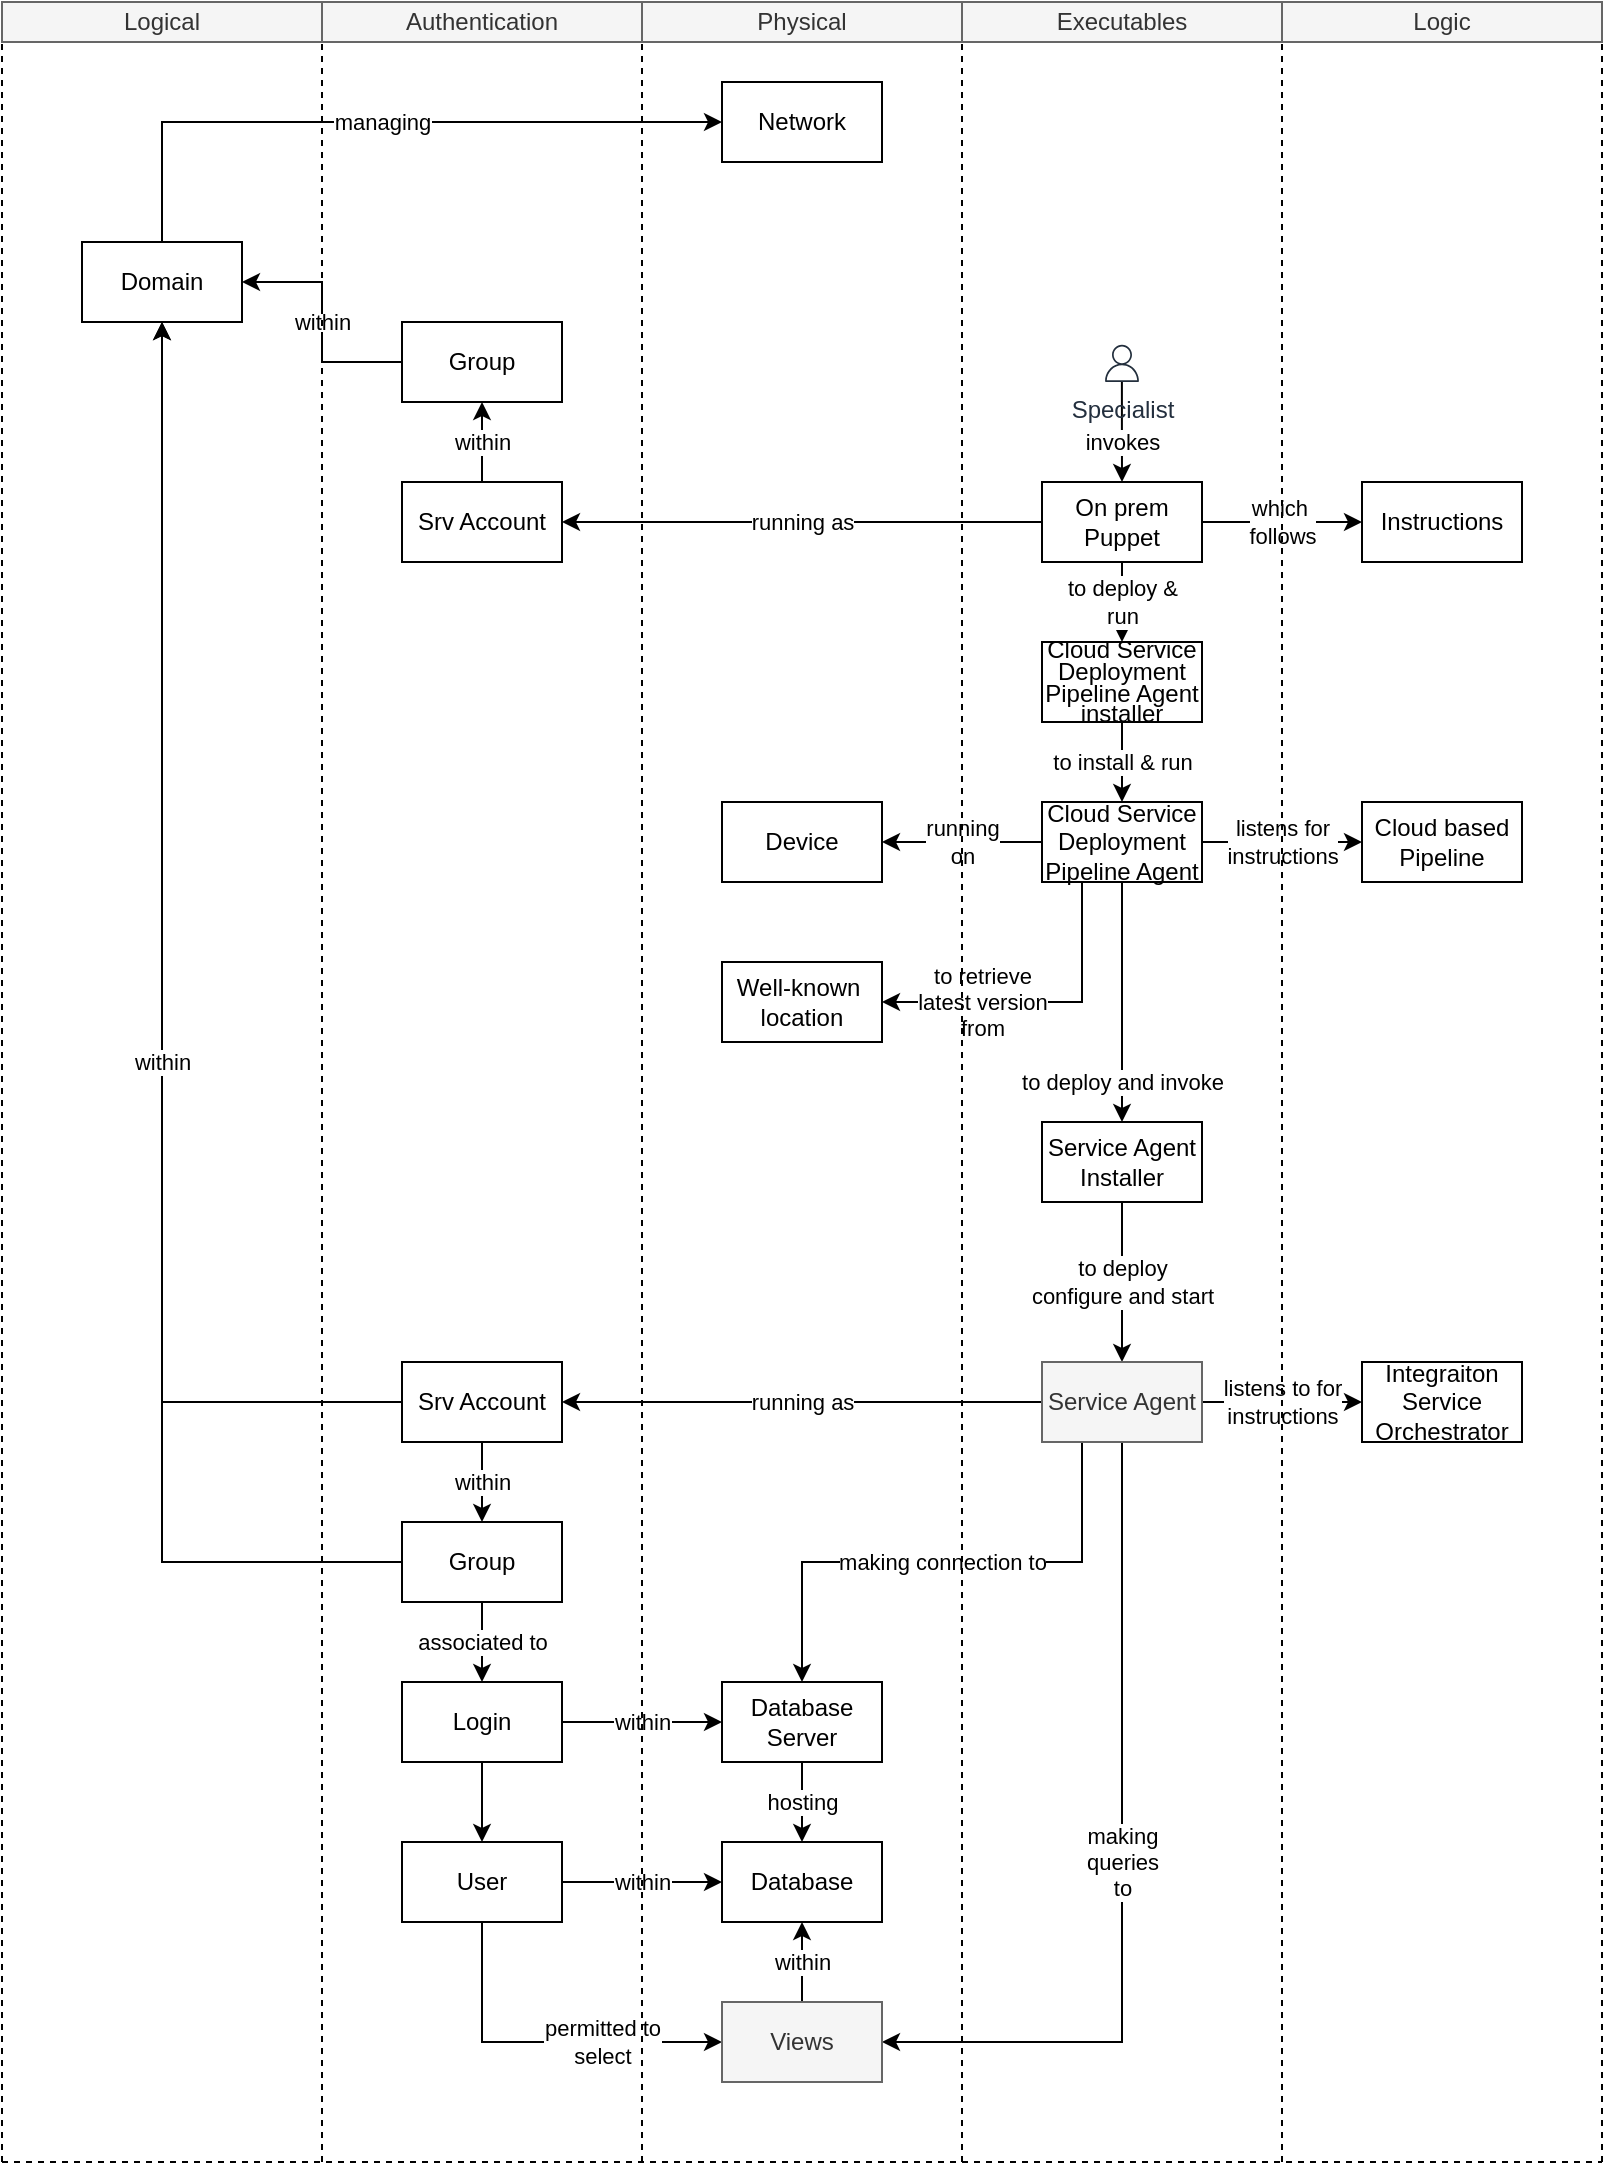 <mxfile version="20.8.16" type="device" pages="2"><diagram name="Page-1" id="nua8_7H7ZLH2ukdQiTQJ"><mxGraphModel dx="1219" dy="733" grid="1" gridSize="10" guides="0" tooltips="1" connect="1" arrows="1" fold="1" page="1" pageScale="1" pageWidth="850" pageHeight="1100" math="0" shadow="0"><root><mxCell id="0"/><mxCell id="1" parent="0"/><mxCell id="DgY_NUTscrbEHKE9eyIx-4" value="which&amp;nbsp;&lt;br&gt;follows" style="edgeStyle=orthogonalEdgeStyle;rounded=0;orthogonalLoop=1;jettySize=auto;html=1;entryX=0;entryY=0.5;entryDx=0;entryDy=0;" edge="1" parent="1" source="DgY_NUTscrbEHKE9eyIx-1" target="DgY_NUTscrbEHKE9eyIx-2"><mxGeometry relative="1" as="geometry"/></mxCell><mxCell id="DgY_NUTscrbEHKE9eyIx-5" value="to deploy &amp;amp;&lt;br&gt;run" style="edgeStyle=orthogonalEdgeStyle;rounded=0;orthogonalLoop=1;jettySize=auto;html=1;entryX=0.5;entryY=0;entryDx=0;entryDy=0;exitX=0.5;exitY=1;exitDx=0;exitDy=0;" edge="1" parent="1" source="DgY_NUTscrbEHKE9eyIx-1" target="DgY_NUTscrbEHKE9eyIx-3"><mxGeometry relative="1" as="geometry"/></mxCell><mxCell id="DgY_NUTscrbEHKE9eyIx-1" value="On prem Puppet" style="rounded=0;whiteSpace=wrap;html=1;" vertex="1" parent="1"><mxGeometry x="540" y="240" width="80" height="40" as="geometry"/></mxCell><mxCell id="DgY_NUTscrbEHKE9eyIx-2" value="Instructions" style="rounded=0;whiteSpace=wrap;html=1;" vertex="1" parent="1"><mxGeometry x="700" y="240" width="80" height="40" as="geometry"/></mxCell><mxCell id="DgY_NUTscrbEHKE9eyIx-7" value="listens for&lt;br&gt;instructions" style="edgeStyle=orthogonalEdgeStyle;rounded=0;orthogonalLoop=1;jettySize=auto;html=1;entryX=0;entryY=0.5;entryDx=0;entryDy=0;exitX=1;exitY=0.5;exitDx=0;exitDy=0;" edge="1" parent="1" source="DgY_NUTscrbEHKE9eyIx-37" target="DgY_NUTscrbEHKE9eyIx-6"><mxGeometry relative="1" as="geometry"/></mxCell><mxCell id="DgY_NUTscrbEHKE9eyIx-33" value="running as" style="edgeStyle=orthogonalEdgeStyle;rounded=0;orthogonalLoop=1;jettySize=auto;html=1;entryX=1;entryY=0.5;entryDx=0;entryDy=0;exitX=0;exitY=0.5;exitDx=0;exitDy=0;" edge="1" parent="1" source="DgY_NUTscrbEHKE9eyIx-1" target="DgY_NUTscrbEHKE9eyIx-32"><mxGeometry relative="1" as="geometry"/></mxCell><mxCell id="DgY_NUTscrbEHKE9eyIx-39" value="to install &amp;amp; run" style="edgeStyle=orthogonalEdgeStyle;rounded=0;orthogonalLoop=1;jettySize=auto;html=1;entryX=0.5;entryY=0;entryDx=0;entryDy=0;exitX=0.5;exitY=1;exitDx=0;exitDy=0;" edge="1" parent="1" source="DgY_NUTscrbEHKE9eyIx-3" target="DgY_NUTscrbEHKE9eyIx-37"><mxGeometry relative="1" as="geometry"/></mxCell><mxCell id="DgY_NUTscrbEHKE9eyIx-3" value="&lt;p style=&quot;line-height: 90%;&quot;&gt;Cloud Service Deployment Pipeline Agent&lt;br&gt;installer&lt;/p&gt;" style="rounded=0;whiteSpace=wrap;html=1;" vertex="1" parent="1"><mxGeometry x="540" y="320" width="80" height="40" as="geometry"/></mxCell><mxCell id="DgY_NUTscrbEHKE9eyIx-6" value="Cloud based Pipeline" style="rounded=0;whiteSpace=wrap;html=1;" vertex="1" parent="1"><mxGeometry x="700" y="400" width="80" height="40" as="geometry"/></mxCell><mxCell id="DgY_NUTscrbEHKE9eyIx-11" value="listens to for&lt;br&gt;instructions" style="edgeStyle=orthogonalEdgeStyle;rounded=0;orthogonalLoop=1;jettySize=auto;html=1;entryX=0;entryY=0.5;entryDx=0;entryDy=0;exitX=1;exitY=0.5;exitDx=0;exitDy=0;" edge="1" parent="1" source="DgY_NUTscrbEHKE9eyIx-12" target="DgY_NUTscrbEHKE9eyIx-10"><mxGeometry relative="1" as="geometry"/></mxCell><mxCell id="DgY_NUTscrbEHKE9eyIx-13" value="to deploy&lt;br&gt;configure and start" style="edgeStyle=orthogonalEdgeStyle;rounded=0;orthogonalLoop=1;jettySize=auto;html=1;entryX=0.5;entryY=0;entryDx=0;entryDy=0;" edge="1" parent="1" source="DgY_NUTscrbEHKE9eyIx-8" target="DgY_NUTscrbEHKE9eyIx-12"><mxGeometry relative="1" as="geometry"/></mxCell><mxCell id="DgY_NUTscrbEHKE9eyIx-8" value="Service Agent Installer" style="rounded=0;whiteSpace=wrap;html=1;" vertex="1" parent="1"><mxGeometry x="540" y="560" width="80" height="40" as="geometry"/></mxCell><mxCell id="DgY_NUTscrbEHKE9eyIx-10" value="Integraiton Service&lt;br&gt;Orchestrator" style="rounded=0;whiteSpace=wrap;html=1;" vertex="1" parent="1"><mxGeometry x="700" y="680" width="80" height="40" as="geometry"/></mxCell><mxCell id="DgY_NUTscrbEHKE9eyIx-15" value="making connection to" style="edgeStyle=orthogonalEdgeStyle;rounded=0;orthogonalLoop=1;jettySize=auto;html=1;entryX=0.5;entryY=0;entryDx=0;entryDy=0;exitX=0.25;exitY=1;exitDx=0;exitDy=0;" edge="1" parent="1" source="DgY_NUTscrbEHKE9eyIx-12" target="DgY_NUTscrbEHKE9eyIx-14"><mxGeometry relative="1" as="geometry"><Array as="points"><mxPoint x="560" y="780"/><mxPoint x="420" y="780"/></Array></mxGeometry></mxCell><mxCell id="DgY_NUTscrbEHKE9eyIx-17" value="running as" style="edgeStyle=orthogonalEdgeStyle;rounded=0;orthogonalLoop=1;jettySize=auto;html=1;entryX=1;entryY=0.5;entryDx=0;entryDy=0;" edge="1" parent="1" source="DgY_NUTscrbEHKE9eyIx-12" target="DgY_NUTscrbEHKE9eyIx-16"><mxGeometry relative="1" as="geometry"/></mxCell><mxCell id="DgY_NUTscrbEHKE9eyIx-28" value="making &lt;br&gt;queries&lt;br&gt;to" style="edgeStyle=orthogonalEdgeStyle;rounded=0;orthogonalLoop=1;jettySize=auto;html=1;entryX=1;entryY=0.5;entryDx=0;entryDy=0;exitX=0.5;exitY=1;exitDx=0;exitDy=0;" edge="1" parent="1" source="DgY_NUTscrbEHKE9eyIx-12" target="DgY_NUTscrbEHKE9eyIx-29"><mxGeometry relative="1" as="geometry"><Array as="points"><mxPoint x="580" y="1020"/></Array></mxGeometry></mxCell><mxCell id="DgY_NUTscrbEHKE9eyIx-12" value="Service Agent" style="rounded=0;whiteSpace=wrap;html=1;fillColor=#f5f5f5;fontColor=#333333;strokeColor=#666666;" vertex="1" parent="1"><mxGeometry x="540" y="680" width="80" height="40" as="geometry"/></mxCell><mxCell id="DgY_NUTscrbEHKE9eyIx-27" value="hosting" style="edgeStyle=orthogonalEdgeStyle;rounded=0;orthogonalLoop=1;jettySize=auto;html=1;entryX=0.5;entryY=0;entryDx=0;entryDy=0;" edge="1" parent="1" source="DgY_NUTscrbEHKE9eyIx-14" target="DgY_NUTscrbEHKE9eyIx-19"><mxGeometry relative="1" as="geometry"/></mxCell><mxCell id="DgY_NUTscrbEHKE9eyIx-14" value="Database Server" style="rounded=0;whiteSpace=wrap;html=1;" vertex="1" parent="1"><mxGeometry x="380" y="840" width="80" height="40" as="geometry"/></mxCell><mxCell id="DgY_NUTscrbEHKE9eyIx-18" value="within" style="edgeStyle=orthogonalEdgeStyle;rounded=0;orthogonalLoop=1;jettySize=auto;html=1;exitX=0.5;exitY=1;exitDx=0;exitDy=0;" edge="1" parent="1" source="DgY_NUTscrbEHKE9eyIx-16" target="DgY_NUTscrbEHKE9eyIx-24"><mxGeometry relative="1" as="geometry"><mxPoint as="offset"/></mxGeometry></mxCell><mxCell id="DgY_NUTscrbEHKE9eyIx-52" style="edgeStyle=orthogonalEdgeStyle;rounded=0;orthogonalLoop=1;jettySize=auto;html=1;entryX=0.5;entryY=1;entryDx=0;entryDy=0;" edge="1" parent="1" source="DgY_NUTscrbEHKE9eyIx-16" target="DgY_NUTscrbEHKE9eyIx-49"><mxGeometry relative="1" as="geometry"/></mxCell><mxCell id="DgY_NUTscrbEHKE9eyIx-16" value="Srv Account" style="rounded=0;whiteSpace=wrap;html=1;" vertex="1" parent="1"><mxGeometry x="220" y="680" width="80" height="40" as="geometry"/></mxCell><mxCell id="DgY_NUTscrbEHKE9eyIx-19" value="Database" style="rounded=0;whiteSpace=wrap;html=1;" vertex="1" parent="1"><mxGeometry x="380" y="920" width="80" height="40" as="geometry"/></mxCell><mxCell id="DgY_NUTscrbEHKE9eyIx-21" value="within" style="edgeStyle=orthogonalEdgeStyle;rounded=0;orthogonalLoop=1;jettySize=auto;html=1;entryX=0;entryY=0.5;entryDx=0;entryDy=0;" edge="1" parent="1" source="DgY_NUTscrbEHKE9eyIx-20" target="DgY_NUTscrbEHKE9eyIx-14"><mxGeometry relative="1" as="geometry"/></mxCell><mxCell id="DgY_NUTscrbEHKE9eyIx-23" style="edgeStyle=orthogonalEdgeStyle;rounded=0;orthogonalLoop=1;jettySize=auto;html=1;entryX=0.5;entryY=0;entryDx=0;entryDy=0;" edge="1" parent="1" source="DgY_NUTscrbEHKE9eyIx-20" target="DgY_NUTscrbEHKE9eyIx-22"><mxGeometry relative="1" as="geometry"/></mxCell><mxCell id="DgY_NUTscrbEHKE9eyIx-20" value="Login" style="rounded=0;whiteSpace=wrap;html=1;" vertex="1" parent="1"><mxGeometry x="220" y="840" width="80" height="40" as="geometry"/></mxCell><mxCell id="DgY_NUTscrbEHKE9eyIx-26" value="within" style="edgeStyle=orthogonalEdgeStyle;rounded=0;orthogonalLoop=1;jettySize=auto;html=1;entryX=0;entryY=0.5;entryDx=0;entryDy=0;" edge="1" parent="1" source="DgY_NUTscrbEHKE9eyIx-22" target="DgY_NUTscrbEHKE9eyIx-19"><mxGeometry relative="1" as="geometry"/></mxCell><mxCell id="DgY_NUTscrbEHKE9eyIx-31" value="permitted to &lt;br&gt;select" style="edgeStyle=orthogonalEdgeStyle;rounded=0;orthogonalLoop=1;jettySize=auto;html=1;entryX=0;entryY=0.5;entryDx=0;entryDy=0;exitX=0.5;exitY=1;exitDx=0;exitDy=0;" edge="1" parent="1" source="DgY_NUTscrbEHKE9eyIx-22" target="DgY_NUTscrbEHKE9eyIx-29"><mxGeometry x="0.333" relative="1" as="geometry"><mxPoint as="offset"/></mxGeometry></mxCell><mxCell id="DgY_NUTscrbEHKE9eyIx-22" value="User" style="rounded=0;whiteSpace=wrap;html=1;" vertex="1" parent="1"><mxGeometry x="220" y="920" width="80" height="40" as="geometry"/></mxCell><mxCell id="DgY_NUTscrbEHKE9eyIx-25" value="associated to" style="edgeStyle=orthogonalEdgeStyle;rounded=0;orthogonalLoop=1;jettySize=auto;html=1;entryX=0.5;entryY=0;entryDx=0;entryDy=0;" edge="1" parent="1" source="DgY_NUTscrbEHKE9eyIx-24" target="DgY_NUTscrbEHKE9eyIx-20"><mxGeometry relative="1" as="geometry"/></mxCell><mxCell id="DgY_NUTscrbEHKE9eyIx-53" value="within" style="edgeStyle=orthogonalEdgeStyle;rounded=0;orthogonalLoop=1;jettySize=auto;html=1;entryX=0.5;entryY=1;entryDx=0;entryDy=0;" edge="1" parent="1" source="DgY_NUTscrbEHKE9eyIx-24" target="DgY_NUTscrbEHKE9eyIx-49"><mxGeometry relative="1" as="geometry"/></mxCell><mxCell id="DgY_NUTscrbEHKE9eyIx-24" value="Group" style="rounded=0;whiteSpace=wrap;html=1;" vertex="1" parent="1"><mxGeometry x="220" y="760" width="80" height="40" as="geometry"/></mxCell><mxCell id="DgY_NUTscrbEHKE9eyIx-30" value="within" style="edgeStyle=orthogonalEdgeStyle;rounded=0;orthogonalLoop=1;jettySize=auto;html=1;entryX=0.5;entryY=1;entryDx=0;entryDy=0;" edge="1" parent="1" source="DgY_NUTscrbEHKE9eyIx-29" target="DgY_NUTscrbEHKE9eyIx-19"><mxGeometry relative="1" as="geometry"/></mxCell><mxCell id="DgY_NUTscrbEHKE9eyIx-29" value="Views" style="rounded=0;whiteSpace=wrap;html=1;fillColor=#f5f5f5;fontColor=#333333;strokeColor=#666666;" vertex="1" parent="1"><mxGeometry x="380" y="1000" width="80" height="40" as="geometry"/></mxCell><mxCell id="DgY_NUTscrbEHKE9eyIx-48" value="within" style="edgeStyle=orthogonalEdgeStyle;rounded=0;orthogonalLoop=1;jettySize=auto;html=1;entryX=0.5;entryY=1;entryDx=0;entryDy=0;" edge="1" parent="1" source="DgY_NUTscrbEHKE9eyIx-32" target="DgY_NUTscrbEHKE9eyIx-47"><mxGeometry relative="1" as="geometry"/></mxCell><mxCell id="DgY_NUTscrbEHKE9eyIx-32" value="Srv Account" style="rounded=0;whiteSpace=wrap;html=1;" vertex="1" parent="1"><mxGeometry x="220" y="240" width="80" height="40" as="geometry"/></mxCell><mxCell id="DgY_NUTscrbEHKE9eyIx-34" value="Device" style="rounded=0;whiteSpace=wrap;html=1;" vertex="1" parent="1"><mxGeometry x="380" y="400" width="80" height="40" as="geometry"/></mxCell><mxCell id="DgY_NUTscrbEHKE9eyIx-36" value="invokes" style="edgeStyle=orthogonalEdgeStyle;rounded=0;orthogonalLoop=1;jettySize=auto;html=1;entryX=0.5;entryY=0;entryDx=0;entryDy=0;" edge="1" parent="1" source="DgY_NUTscrbEHKE9eyIx-56" target="DgY_NUTscrbEHKE9eyIx-1"><mxGeometry x="0.2" relative="1" as="geometry"><Array as="points"><mxPoint x="580" y="210"/><mxPoint x="580" y="210"/></Array><mxPoint as="offset"/></mxGeometry></mxCell><mxCell id="DgY_NUTscrbEHKE9eyIx-38" value="running &lt;br&gt;on" style="edgeStyle=orthogonalEdgeStyle;rounded=0;orthogonalLoop=1;jettySize=auto;html=1;entryX=1;entryY=0.5;entryDx=0;entryDy=0;" edge="1" parent="1" source="DgY_NUTscrbEHKE9eyIx-37" target="DgY_NUTscrbEHKE9eyIx-34"><mxGeometry relative="1" as="geometry"/></mxCell><mxCell id="DgY_NUTscrbEHKE9eyIx-43" value="to retrieve &lt;br&gt;latest version&lt;br&gt;from" style="edgeStyle=orthogonalEdgeStyle;rounded=0;orthogonalLoop=1;jettySize=auto;html=1;entryX=1;entryY=0.5;entryDx=0;entryDy=0;exitX=0.25;exitY=1;exitDx=0;exitDy=0;" edge="1" parent="1" source="DgY_NUTscrbEHKE9eyIx-37" target="DgY_NUTscrbEHKE9eyIx-44"><mxGeometry x="0.375" relative="1" as="geometry"><mxPoint as="offset"/></mxGeometry></mxCell><mxCell id="DgY_NUTscrbEHKE9eyIx-46" value="to deploy and invoke" style="edgeStyle=orthogonalEdgeStyle;rounded=0;orthogonalLoop=1;jettySize=auto;html=1;entryX=0.5;entryY=0;entryDx=0;entryDy=0;" edge="1" parent="1" source="DgY_NUTscrbEHKE9eyIx-37" target="DgY_NUTscrbEHKE9eyIx-8"><mxGeometry x="0.667" relative="1" as="geometry"><mxPoint as="offset"/></mxGeometry></mxCell><mxCell id="DgY_NUTscrbEHKE9eyIx-37" value="Cloud Service Deployment Pipeline Agent" style="rounded=0;whiteSpace=wrap;html=1;" vertex="1" parent="1"><mxGeometry x="540" y="400" width="80" height="40" as="geometry"/></mxCell><mxCell id="DgY_NUTscrbEHKE9eyIx-44" value="Well-known&amp;nbsp;&lt;br&gt;location" style="rounded=0;whiteSpace=wrap;html=1;" vertex="1" parent="1"><mxGeometry x="380" y="480" width="80" height="40" as="geometry"/></mxCell><mxCell id="DgY_NUTscrbEHKE9eyIx-50" value="within" style="edgeStyle=orthogonalEdgeStyle;rounded=0;orthogonalLoop=1;jettySize=auto;html=1;entryX=1;entryY=0.5;entryDx=0;entryDy=0;" edge="1" parent="1" source="DgY_NUTscrbEHKE9eyIx-47" target="DgY_NUTscrbEHKE9eyIx-49"><mxGeometry relative="1" as="geometry"/></mxCell><mxCell id="DgY_NUTscrbEHKE9eyIx-47" value="Group" style="rounded=0;whiteSpace=wrap;html=1;" vertex="1" parent="1"><mxGeometry x="220" y="160" width="80" height="40" as="geometry"/></mxCell><mxCell id="DgY_NUTscrbEHKE9eyIx-55" value="managing" style="edgeStyle=orthogonalEdgeStyle;rounded=0;orthogonalLoop=1;jettySize=auto;html=1;entryX=0;entryY=0.5;entryDx=0;entryDy=0;exitX=0.5;exitY=0;exitDx=0;exitDy=0;" edge="1" parent="1" source="DgY_NUTscrbEHKE9eyIx-49" target="DgY_NUTscrbEHKE9eyIx-54"><mxGeometry relative="1" as="geometry"/></mxCell><mxCell id="DgY_NUTscrbEHKE9eyIx-49" value="Domain" style="rounded=0;whiteSpace=wrap;html=1;" vertex="1" parent="1"><mxGeometry x="60" y="120" width="80" height="40" as="geometry"/></mxCell><mxCell id="DgY_NUTscrbEHKE9eyIx-54" value="Network" style="rounded=0;whiteSpace=wrap;html=1;" vertex="1" parent="1"><mxGeometry x="380" y="40" width="80" height="40" as="geometry"/></mxCell><mxCell id="DgY_NUTscrbEHKE9eyIx-56" value="Specialist" style="sketch=0;outlineConnect=0;fontColor=#232F3E;gradientColor=none;fillColor=#232F3D;strokeColor=none;dashed=0;verticalLabelPosition=bottom;verticalAlign=top;align=center;html=1;fontSize=12;fontStyle=0;aspect=fixed;pointerEvents=1;shape=mxgraph.aws4.user;" vertex="1" parent="1"><mxGeometry x="550" y="171.38" width="60" height="18.62" as="geometry"/></mxCell><mxCell id="DgY_NUTscrbEHKE9eyIx-58" value="Physical" style="rounded=0;whiteSpace=wrap;html=1;fillColor=#f5f5f5;fontColor=#333333;strokeColor=#666666;" vertex="1" parent="1"><mxGeometry x="340" width="160" height="20" as="geometry"/></mxCell><mxCell id="DgY_NUTscrbEHKE9eyIx-59" value="Authentication" style="rounded=0;whiteSpace=wrap;html=1;fillColor=#f5f5f5;fontColor=#333333;strokeColor=#666666;" vertex="1" parent="1"><mxGeometry x="180" width="160" height="20" as="geometry"/></mxCell><mxCell id="DgY_NUTscrbEHKE9eyIx-60" value="Logical" style="rounded=0;whiteSpace=wrap;html=1;fillColor=#f5f5f5;fontColor=#333333;strokeColor=#666666;" vertex="1" parent="1"><mxGeometry x="20" width="160" height="20" as="geometry"/></mxCell><mxCell id="DgY_NUTscrbEHKE9eyIx-61" value="Executables" style="rounded=0;whiteSpace=wrap;html=1;fillColor=#f5f5f5;fontColor=#333333;strokeColor=#666666;" vertex="1" parent="1"><mxGeometry x="500" width="160" height="20" as="geometry"/></mxCell><mxCell id="DgY_NUTscrbEHKE9eyIx-62" value="Logic" style="rounded=0;whiteSpace=wrap;html=1;fillColor=#f5f5f5;fontColor=#333333;strokeColor=#666666;" vertex="1" parent="1"><mxGeometry x="660" width="160" height="20" as="geometry"/></mxCell><mxCell id="DgY_NUTscrbEHKE9eyIx-63" value="" style="endArrow=none;dashed=1;html=1;rounded=0;" edge="1" parent="1"><mxGeometry width="50" height="50" relative="1" as="geometry"><mxPoint x="180" y="1080" as="sourcePoint"/><mxPoint x="180" y="20" as="targetPoint"/></mxGeometry></mxCell><mxCell id="DgY_NUTscrbEHKE9eyIx-64" value="" style="endArrow=none;dashed=1;html=1;rounded=0;" edge="1" parent="1"><mxGeometry width="50" height="50" relative="1" as="geometry"><mxPoint x="340" y="1080" as="sourcePoint"/><mxPoint x="340.0" y="20" as="targetPoint"/></mxGeometry></mxCell><mxCell id="DgY_NUTscrbEHKE9eyIx-65" value="" style="endArrow=none;dashed=1;html=1;rounded=0;" edge="1" parent="1"><mxGeometry width="50" height="50" relative="1" as="geometry"><mxPoint x="500.0" y="1080" as="sourcePoint"/><mxPoint x="500.0" y="20" as="targetPoint"/></mxGeometry></mxCell><mxCell id="DgY_NUTscrbEHKE9eyIx-66" value="" style="endArrow=none;dashed=1;html=1;rounded=0;" edge="1" parent="1"><mxGeometry width="50" height="50" relative="1" as="geometry"><mxPoint x="660.0" y="1080" as="sourcePoint"/><mxPoint x="660.0" y="20" as="targetPoint"/></mxGeometry></mxCell><mxCell id="DgY_NUTscrbEHKE9eyIx-67" value="" style="endArrow=none;dashed=1;html=1;rounded=0;" edge="1" parent="1"><mxGeometry width="50" height="50" relative="1" as="geometry"><mxPoint x="820" y="1080" as="sourcePoint"/><mxPoint x="820" y="20" as="targetPoint"/></mxGeometry></mxCell><mxCell id="DgY_NUTscrbEHKE9eyIx-68" value="" style="endArrow=none;dashed=1;html=1;rounded=0;" edge="1" parent="1"><mxGeometry width="50" height="50" relative="1" as="geometry"><mxPoint x="20.0" y="1080" as="sourcePoint"/><mxPoint x="20.0" y="20" as="targetPoint"/></mxGeometry></mxCell><mxCell id="DgY_NUTscrbEHKE9eyIx-69" value="" style="endArrow=none;dashed=1;html=1;rounded=0;" edge="1" parent="1"><mxGeometry width="50" height="50" relative="1" as="geometry"><mxPoint x="20" y="1080" as="sourcePoint"/><mxPoint x="820" y="1080" as="targetPoint"/></mxGeometry></mxCell></root></mxGraphModel></diagram><diagram id="cpYdQJVKBZ2HYt-wDqIE" name="Page-2"><mxGraphModel dx="1050" dy="638" grid="1" gridSize="10" guides="1" tooltips="1" connect="1" arrows="1" fold="1" page="1" pageScale="1" pageWidth="850" pageHeight="1100" math="0" shadow="0"><root><mxCell id="0"/><mxCell id="1" parent="0"/><mxCell id="rgzVRUxeTTxLPj-o_pd9-5" value="queries" style="edgeStyle=orthogonalEdgeStyle;rounded=0;orthogonalLoop=1;jettySize=auto;html=1;entryX=0.5;entryY=0;entryDx=0;entryDy=0;" edge="1" parent="1" source="rgzVRUxeTTxLPj-o_pd9-1" target="rgzVRUxeTTxLPj-o_pd9-2"><mxGeometry relative="1" as="geometry"/></mxCell><mxCell id="rgzVRUxeTTxLPj-o_pd9-14" value="running as" style="edgeStyle=orthogonalEdgeStyle;rounded=0;orthogonalLoop=1;jettySize=auto;html=1;entryX=0.5;entryY=1;entryDx=0;entryDy=0;exitX=0.5;exitY=0;exitDx=0;exitDy=0;" edge="1" parent="1" source="rgzVRUxeTTxLPj-o_pd9-1" target="rgzVRUxeTTxLPj-o_pd9-8"><mxGeometry relative="1" as="geometry"><mxPoint as="offset"/></mxGeometry></mxCell><mxCell id="rgzVRUxeTTxLPj-o_pd9-21" value="as" style="edgeStyle=orthogonalEdgeStyle;rounded=0;orthogonalLoop=1;jettySize=auto;html=1;entryX=0;entryY=0.5;entryDx=0;entryDy=0;exitX=1;exitY=0.5;exitDx=0;exitDy=0;" edge="1" parent="1" source="rgzVRUxeTTxLPj-o_pd9-1" target="rgzVRUxeTTxLPj-o_pd9-11"><mxGeometry x="0.25" relative="1" as="geometry"><mxPoint as="offset"/></mxGeometry></mxCell><mxCell id="rgzVRUxeTTxLPj-o_pd9-33" value="following" style="edgeStyle=orthogonalEdgeStyle;rounded=0;orthogonalLoop=1;jettySize=auto;html=1;entryX=0.5;entryY=1;entryDx=0;entryDy=0;exitX=0.25;exitY=0;exitDx=0;exitDy=0;" edge="1" parent="1" source="rgzVRUxeTTxLPj-o_pd9-1" target="rgzVRUxeTTxLPj-o_pd9-30"><mxGeometry x="-0.111" relative="1" as="geometry"><Array as="points"><mxPoint x="340" y="70"/><mxPoint x="200" y="70"/></Array><mxPoint as="offset"/></mxGeometry></mxCell><mxCell id="rgzVRUxeTTxLPj-o_pd9-34" value="packages &amp;amp; delivers" style="edgeStyle=orthogonalEdgeStyle;rounded=0;orthogonalLoop=1;jettySize=auto;html=1;entryX=0.5;entryY=0;entryDx=0;entryDy=0;exitX=0.25;exitY=1;exitDx=0;exitDy=0;" edge="1" parent="1" source="rgzVRUxeTTxLPj-o_pd9-1" target="rgzVRUxeTTxLPj-o_pd9-29"><mxGeometry relative="1" as="geometry"><Array as="points"><mxPoint x="340" y="130"/><mxPoint x="200" y="130"/></Array><mxPoint as="offset"/></mxGeometry></mxCell><mxCell id="rgzVRUxeTTxLPj-o_pd9-39" value="running on" style="edgeStyle=none;rounded=0;orthogonalLoop=1;jettySize=auto;html=1;entryX=1;entryY=0.5;entryDx=0;entryDy=0;" edge="1" parent="1" source="rgzVRUxeTTxLPj-o_pd9-1" target="rgzVRUxeTTxLPj-o_pd9-38"><mxGeometry relative="1" as="geometry"/></mxCell><mxCell id="rgzVRUxeTTxLPj-o_pd9-1" value="Service Agent" style="rounded=0;whiteSpace=wrap;html=1;fillColor=#f5f5f5;fontColor=#333333;strokeColor=#666666;" vertex="1" parent="1"><mxGeometry x="320" y="80" width="80" height="40" as="geometry"/></mxCell><mxCell id="rgzVRUxeTTxLPj-o_pd9-6" value="within" style="edgeStyle=orthogonalEdgeStyle;rounded=0;orthogonalLoop=1;jettySize=auto;html=1;entryX=0;entryY=0.5;entryDx=0;entryDy=0;" edge="1" parent="1" source="rgzVRUxeTTxLPj-o_pd9-2" target="rgzVRUxeTTxLPj-o_pd9-3"><mxGeometry relative="1" as="geometry"/></mxCell><mxCell id="rgzVRUxeTTxLPj-o_pd9-2" value="Views" style="rounded=0;whiteSpace=wrap;html=1;" vertex="1" parent="1"><mxGeometry x="320" y="160" width="80" height="40" as="geometry"/></mxCell><mxCell id="rgzVRUxeTTxLPj-o_pd9-7" value="hosted in" style="edgeStyle=orthogonalEdgeStyle;rounded=0;orthogonalLoop=1;jettySize=auto;html=1;entryX=0;entryY=0.5;entryDx=0;entryDy=0;" edge="1" parent="1" source="rgzVRUxeTTxLPj-o_pd9-3" target="rgzVRUxeTTxLPj-o_pd9-4"><mxGeometry relative="1" as="geometry"/></mxCell><mxCell id="rgzVRUxeTTxLPj-o_pd9-3" value="Database" style="rounded=0;whiteSpace=wrap;html=1;" vertex="1" parent="1"><mxGeometry x="480" y="160" width="80" height="40" as="geometry"/></mxCell><mxCell id="rgzVRUxeTTxLPj-o_pd9-41" value="running on" style="edgeStyle=none;rounded=0;orthogonalLoop=1;jettySize=auto;html=1;entryX=0.5;entryY=0;entryDx=0;entryDy=0;" edge="1" parent="1" source="rgzVRUxeTTxLPj-o_pd9-4" target="rgzVRUxeTTxLPj-o_pd9-40"><mxGeometry relative="1" as="geometry"/></mxCell><mxCell id="rgzVRUxeTTxLPj-o_pd9-4" value="Database Server" style="rounded=0;whiteSpace=wrap;html=1;" vertex="1" parent="1"><mxGeometry x="640" y="80" width="80" height="40" as="geometry"/></mxCell><mxCell id="rgzVRUxeTTxLPj-o_pd9-13" value="within" style="edgeStyle=orthogonalEdgeStyle;rounded=0;orthogonalLoop=1;jettySize=auto;html=1;entryX=0;entryY=0.5;entryDx=0;entryDy=0;" edge="1" parent="1" source="rgzVRUxeTTxLPj-o_pd9-8" target="rgzVRUxeTTxLPj-o_pd9-9"><mxGeometry relative="1" as="geometry"/></mxCell><mxCell id="rgzVRUxeTTxLPj-o_pd9-8" value="Service Account" style="rounded=0;whiteSpace=wrap;html=1;" vertex="1" parent="1"><mxGeometry x="320" width="80" height="40" as="geometry"/></mxCell><mxCell id="rgzVRUxeTTxLPj-o_pd9-15" value="associated to" style="edgeStyle=orthogonalEdgeStyle;rounded=0;orthogonalLoop=1;jettySize=auto;html=1;entryX=0;entryY=0.5;entryDx=0;entryDy=0;exitX=1;exitY=0.5;exitDx=0;exitDy=0;" edge="1" parent="1" source="rgzVRUxeTTxLPj-o_pd9-9" target="rgzVRUxeTTxLPj-o_pd9-12"><mxGeometry relative="1" as="geometry"/></mxCell><mxCell id="rgzVRUxeTTxLPj-o_pd9-20" value="authorised as" style="edgeStyle=orthogonalEdgeStyle;rounded=0;orthogonalLoop=1;jettySize=auto;html=1;exitX=0.25;exitY=1;exitDx=0;exitDy=0;" edge="1" parent="1" source="rgzVRUxeTTxLPj-o_pd9-12" target="rgzVRUxeTTxLPj-o_pd9-11"><mxGeometry relative="1" as="geometry"><mxPoint as="offset"/></mxGeometry></mxCell><mxCell id="rgzVRUxeTTxLPj-o_pd9-9" value="Domain Group" style="rounded=0;whiteSpace=wrap;html=1;" vertex="1" parent="1"><mxGeometry x="480" width="80" height="40" as="geometry"/></mxCell><mxCell id="rgzVRUxeTTxLPj-o_pd9-16" value="within" style="edgeStyle=orthogonalEdgeStyle;rounded=0;orthogonalLoop=1;jettySize=auto;html=1;entryX=0.5;entryY=0;entryDx=0;entryDy=0;exitX=0.5;exitY=1;exitDx=0;exitDy=0;" edge="1" parent="1" target="rgzVRUxeTTxLPj-o_pd9-3"><mxGeometry relative="1" as="geometry"><mxPoint x="520" y="120" as="sourcePoint"/></mxGeometry></mxCell><mxCell id="rgzVRUxeTTxLPj-o_pd9-11" value="User" style="rounded=0;whiteSpace=wrap;html=1;" vertex="1" parent="1"><mxGeometry x="480" y="80" width="80" height="40" as="geometry"/></mxCell><mxCell id="rgzVRUxeTTxLPj-o_pd9-18" value="recognised by" style="rounded=0;orthogonalLoop=1;jettySize=auto;html=1;entryX=0.5;entryY=0;entryDx=0;entryDy=0;exitX=0.5;exitY=1;exitDx=0;exitDy=0;" edge="1" parent="1" source="rgzVRUxeTTxLPj-o_pd9-12" target="rgzVRUxeTTxLPj-o_pd9-4"><mxGeometry relative="1" as="geometry"/></mxCell><mxCell id="rgzVRUxeTTxLPj-o_pd9-12" value="Login" style="rounded=0;whiteSpace=wrap;html=1;" vertex="1" parent="1"><mxGeometry x="640" width="80" height="40" as="geometry"/></mxCell><mxCell id="rgzVRUxeTTxLPj-o_pd9-28" value="(optional)&lt;br&gt;Orchestrator" style="rounded=0;whiteSpace=wrap;html=1;" vertex="1" parent="1"><mxGeometry width="80" height="40" as="geometry"/></mxCell><mxCell id="rgzVRUxeTTxLPj-o_pd9-36" value="to" style="edgeStyle=orthogonalEdgeStyle;rounded=0;orthogonalLoop=1;jettySize=auto;html=1;entryX=1;entryY=0.5;entryDx=0;entryDy=0;" edge="1" parent="1" source="rgzVRUxeTTxLPj-o_pd9-29" target="rgzVRUxeTTxLPj-o_pd9-35"><mxGeometry relative="1" as="geometry"/></mxCell><mxCell id="rgzVRUxeTTxLPj-o_pd9-29" value="Results" style="rounded=0;whiteSpace=wrap;html=1;" vertex="1" parent="1"><mxGeometry x="160" y="160" width="80" height="40" as="geometry"/></mxCell><mxCell id="rgzVRUxeTTxLPj-o_pd9-32" value="from" style="edgeStyle=orthogonalEdgeStyle;rounded=0;orthogonalLoop=1;jettySize=auto;html=1;entryX=1;entryY=0.5;entryDx=0;entryDy=0;" edge="1" parent="1" source="rgzVRUxeTTxLPj-o_pd9-30" target="rgzVRUxeTTxLPj-o_pd9-28"><mxGeometry relative="1" as="geometry"><mxPoint as="offset"/></mxGeometry></mxCell><mxCell id="rgzVRUxeTTxLPj-o_pd9-30" value="Instructions" style="rounded=0;whiteSpace=wrap;html=1;" vertex="1" parent="1"><mxGeometry x="160" width="80" height="40" as="geometry"/></mxCell><mxCell id="rgzVRUxeTTxLPj-o_pd9-37" value="may be&amp;nbsp;&lt;br&gt;same as" style="edgeStyle=none;rounded=0;orthogonalLoop=1;jettySize=auto;html=1;entryX=0.5;entryY=1;entryDx=0;entryDy=0;fontStyle=2;dashed=1;" edge="1" parent="1" source="rgzVRUxeTTxLPj-o_pd9-35" target="rgzVRUxeTTxLPj-o_pd9-28"><mxGeometry relative="1" as="geometry"/></mxCell><mxCell id="rgzVRUxeTTxLPj-o_pd9-35" value="Target" style="rounded=0;whiteSpace=wrap;html=1;" vertex="1" parent="1"><mxGeometry y="160" width="80" height="40" as="geometry"/></mxCell><mxCell id="rgzVRUxeTTxLPj-o_pd9-38" value="Service Agent Device" style="rounded=0;whiteSpace=wrap;html=1;" vertex="1" parent="1"><mxGeometry x="160" y="80" width="80" height="40" as="geometry"/></mxCell><mxCell id="rgzVRUxeTTxLPj-o_pd9-40" value="Database Server &lt;br&gt;Device" style="rounded=0;whiteSpace=wrap;html=1;" vertex="1" parent="1"><mxGeometry x="640" y="160" width="80" height="40" as="geometry"/></mxCell></root></mxGraphModel></diagram></mxfile>
